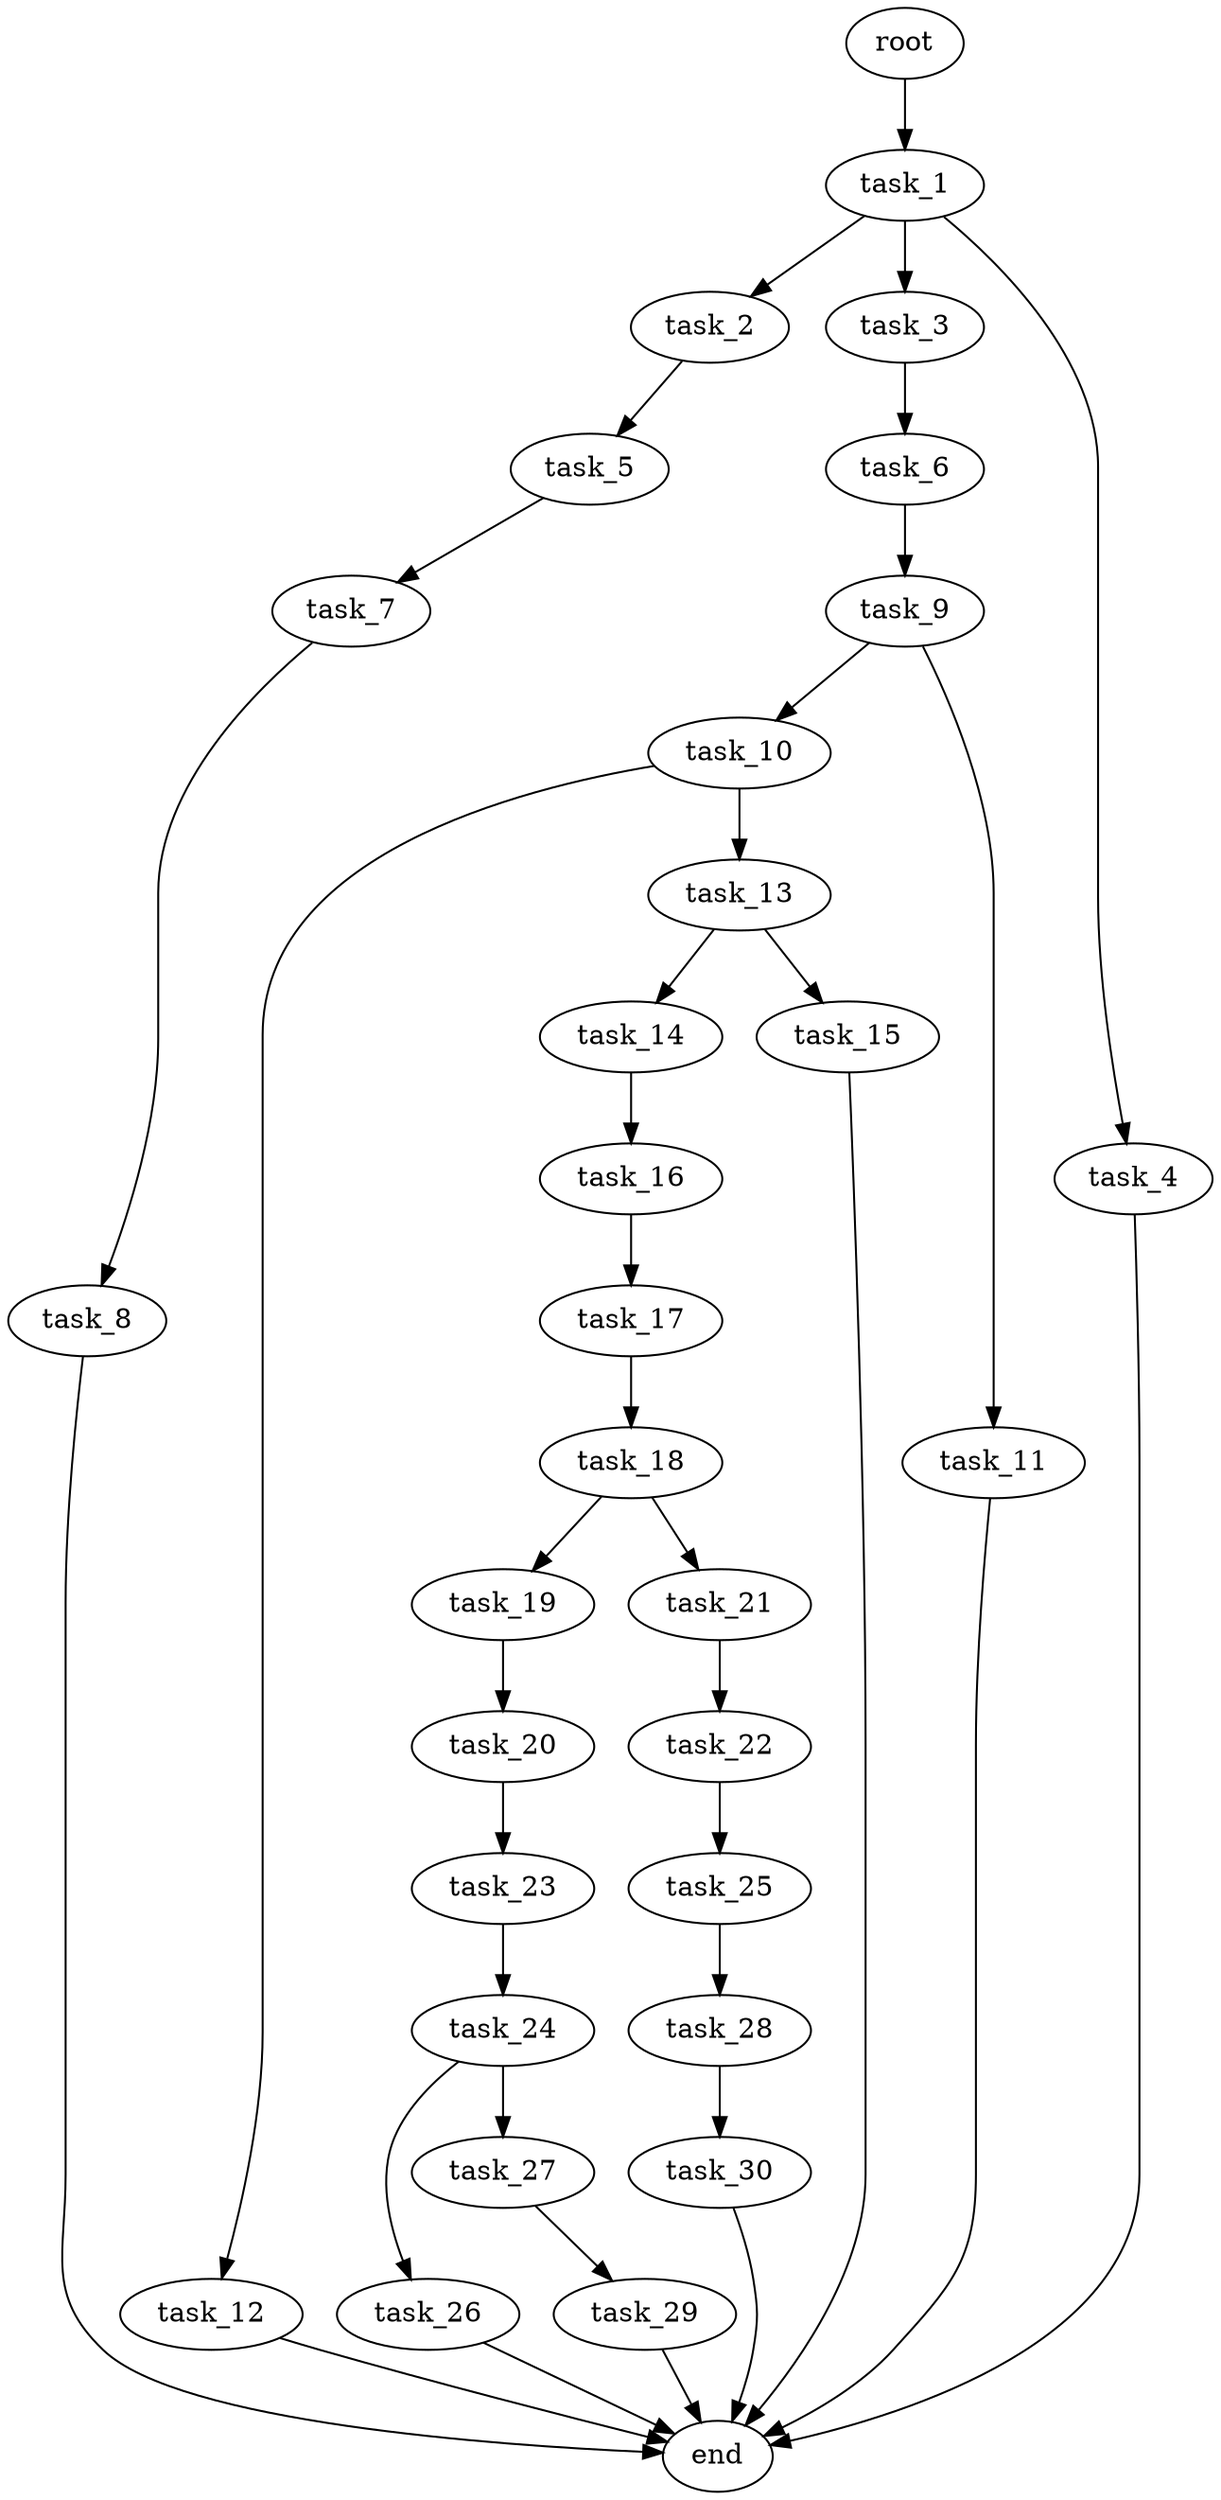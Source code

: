 digraph G {
  root [size="0.000000e+00"];
  task_1 [size="2.020789e+10"];
  task_2 [size="7.207974e+10"];
  task_3 [size="4.390673e+09"];
  task_4 [size="1.917876e+10"];
  task_5 [size="5.505406e+10"];
  task_6 [size="2.526003e+10"];
  task_7 [size="8.770876e+10"];
  task_8 [size="8.534530e+10"];
  task_9 [size="9.068242e+10"];
  task_10 [size="9.751286e+10"];
  task_11 [size="8.949235e+10"];
  task_12 [size="4.485374e+10"];
  task_13 [size="7.173541e+10"];
  task_14 [size="9.108581e+10"];
  task_15 [size="6.780173e+09"];
  task_16 [size="4.190623e+10"];
  task_17 [size="9.313392e+10"];
  task_18 [size="5.039190e+10"];
  task_19 [size="2.197271e+09"];
  task_20 [size="5.991937e+10"];
  task_21 [size="6.967366e+10"];
  task_22 [size="1.290213e+10"];
  task_23 [size="4.554068e+09"];
  task_24 [size="5.662182e+10"];
  task_25 [size="7.944109e+10"];
  task_26 [size="6.938340e+10"];
  task_27 [size="7.407411e+10"];
  task_28 [size="3.975541e+10"];
  task_29 [size="6.847258e+10"];
  task_30 [size="8.702687e+10"];
  end [size="0.000000e+00"];

  root -> task_1 [size="1.000000e-12"];
  task_1 -> task_2 [size="7.207974e+08"];
  task_1 -> task_3 [size="4.390673e+07"];
  task_1 -> task_4 [size="1.917876e+08"];
  task_2 -> task_5 [size="5.505406e+08"];
  task_3 -> task_6 [size="2.526003e+08"];
  task_4 -> end [size="1.000000e-12"];
  task_5 -> task_7 [size="8.770876e+08"];
  task_6 -> task_9 [size="9.068242e+08"];
  task_7 -> task_8 [size="8.534530e+08"];
  task_8 -> end [size="1.000000e-12"];
  task_9 -> task_10 [size="9.751286e+08"];
  task_9 -> task_11 [size="8.949235e+08"];
  task_10 -> task_12 [size="4.485374e+08"];
  task_10 -> task_13 [size="7.173541e+08"];
  task_11 -> end [size="1.000000e-12"];
  task_12 -> end [size="1.000000e-12"];
  task_13 -> task_14 [size="9.108581e+08"];
  task_13 -> task_15 [size="6.780173e+07"];
  task_14 -> task_16 [size="4.190623e+08"];
  task_15 -> end [size="1.000000e-12"];
  task_16 -> task_17 [size="9.313392e+08"];
  task_17 -> task_18 [size="5.039190e+08"];
  task_18 -> task_19 [size="2.197271e+07"];
  task_18 -> task_21 [size="6.967366e+08"];
  task_19 -> task_20 [size="5.991937e+08"];
  task_20 -> task_23 [size="4.554068e+07"];
  task_21 -> task_22 [size="1.290213e+08"];
  task_22 -> task_25 [size="7.944109e+08"];
  task_23 -> task_24 [size="5.662182e+08"];
  task_24 -> task_26 [size="6.938340e+08"];
  task_24 -> task_27 [size="7.407411e+08"];
  task_25 -> task_28 [size="3.975541e+08"];
  task_26 -> end [size="1.000000e-12"];
  task_27 -> task_29 [size="6.847258e+08"];
  task_28 -> task_30 [size="8.702687e+08"];
  task_29 -> end [size="1.000000e-12"];
  task_30 -> end [size="1.000000e-12"];
}
